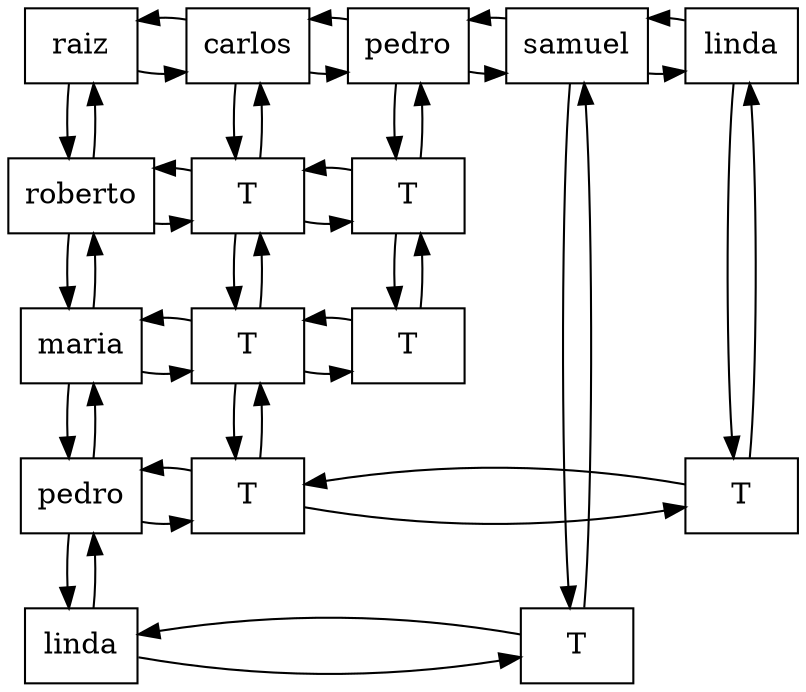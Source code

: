 digraph G {
	node[shape="box"]

	Nodo0_0[label = "raiz", group = "0"]
	Nodo0_0->Nodocarlos_0
	Nodo0_0->Nodocarlos_0[dir = back]
	Nodo0_0->Nodo0_roberto
	Nodo0_0->Nodo0_roberto[dir = back] 

	Nodocarlos_0[label = "carlos", group = "carlos"]
	Nodocarlos_0->Nodopedro_0
	Nodocarlos_0->Nodopedro_0[dir = back]
	Nodocarlos_0->Nodocarlos_roberto
	Nodocarlos_0->Nodocarlos_roberto[dir = back] 

	Nodopedro_0[label = "pedro", group = "pedro"]
	Nodopedro_0->Nodosamuel_0
	Nodopedro_0->Nodosamuel_0[dir = back]
	Nodopedro_0->Nodopedro_roberto
	Nodopedro_0->Nodopedro_roberto[dir = back] 

	Nodosamuel_0[label = "samuel", group = "samuel"]
	Nodosamuel_0->Nodolinda_0
	Nodosamuel_0->Nodolinda_0[dir = back]
	Nodosamuel_0->Nodosamuel_linda
	Nodosamuel_0->Nodosamuel_linda[dir = back] 

	Nodolinda_0[label = "linda", group = "linda"]
	Nodolinda_0->Nodolinda_pedro
	Nodolinda_0->Nodolinda_pedro[dir = back] 

{rank=same;	Nodo0_0;	Nodocarlos_0;	Nodopedro_0;	Nodosamuel_0;	Nodolinda_0}


	Nodo0_roberto[label = "roberto", group = "0"]
	Nodo0_roberto->Nodocarlos_roberto
	Nodo0_roberto->Nodocarlos_roberto[dir = back]
	Nodo0_roberto->Nodo0_maria
	Nodo0_roberto->Nodo0_maria[dir = back] 

	Nodocarlos_roberto[label = "T", group = "carlos"]
	Nodocarlos_roberto->Nodopedro_roberto
	Nodocarlos_roberto->Nodopedro_roberto[dir = back]
	Nodocarlos_roberto->Nodocarlos_maria
	Nodocarlos_roberto->Nodocarlos_maria[dir = back] 

	Nodopedro_roberto[label = "T", group = "pedro"]
	Nodopedro_roberto->Nodopedro_maria
	Nodopedro_roberto->Nodopedro_maria[dir = back] 

{rank=same;	Nodo0_roberto;	Nodocarlos_roberto;	Nodopedro_roberto}


	Nodo0_maria[label = "maria", group = "0"]
	Nodo0_maria->Nodocarlos_maria
	Nodo0_maria->Nodocarlos_maria[dir = back]
	Nodo0_maria->Nodo0_pedro
	Nodo0_maria->Nodo0_pedro[dir = back] 

	Nodocarlos_maria[label = "T", group = "carlos"]
	Nodocarlos_maria->Nodopedro_maria
	Nodocarlos_maria->Nodopedro_maria[dir = back]
	Nodocarlos_maria->Nodocarlos_pedro
	Nodocarlos_maria->Nodocarlos_pedro[dir = back] 

	Nodopedro_maria[label = "T", group = "pedro"]
{rank=same;	Nodo0_maria;	Nodocarlos_maria;	Nodopedro_maria}


	Nodo0_pedro[label = "pedro", group = "0"]
	Nodo0_pedro->Nodocarlos_pedro
	Nodo0_pedro->Nodocarlos_pedro[dir = back]
	Nodo0_pedro->Nodo0_linda
	Nodo0_pedro->Nodo0_linda[dir = back] 

	Nodocarlos_pedro[label = "T", group = "carlos"]
	Nodocarlos_pedro->Nodolinda_pedro
	Nodocarlos_pedro->Nodolinda_pedro[dir = back]
	Nodolinda_pedro[label = "T", group = "linda"]
{rank=same;	Nodo0_pedro;	Nodocarlos_pedro;	Nodolinda_pedro}


	Nodo0_linda[label = "linda", group = "0"]
	Nodo0_linda->Nodosamuel_linda
	Nodo0_linda->Nodosamuel_linda[dir = back]
	Nodosamuel_linda[label = "T", group = "samuel"]
{rank=same;	Nodo0_linda;	Nodosamuel_linda}


}
